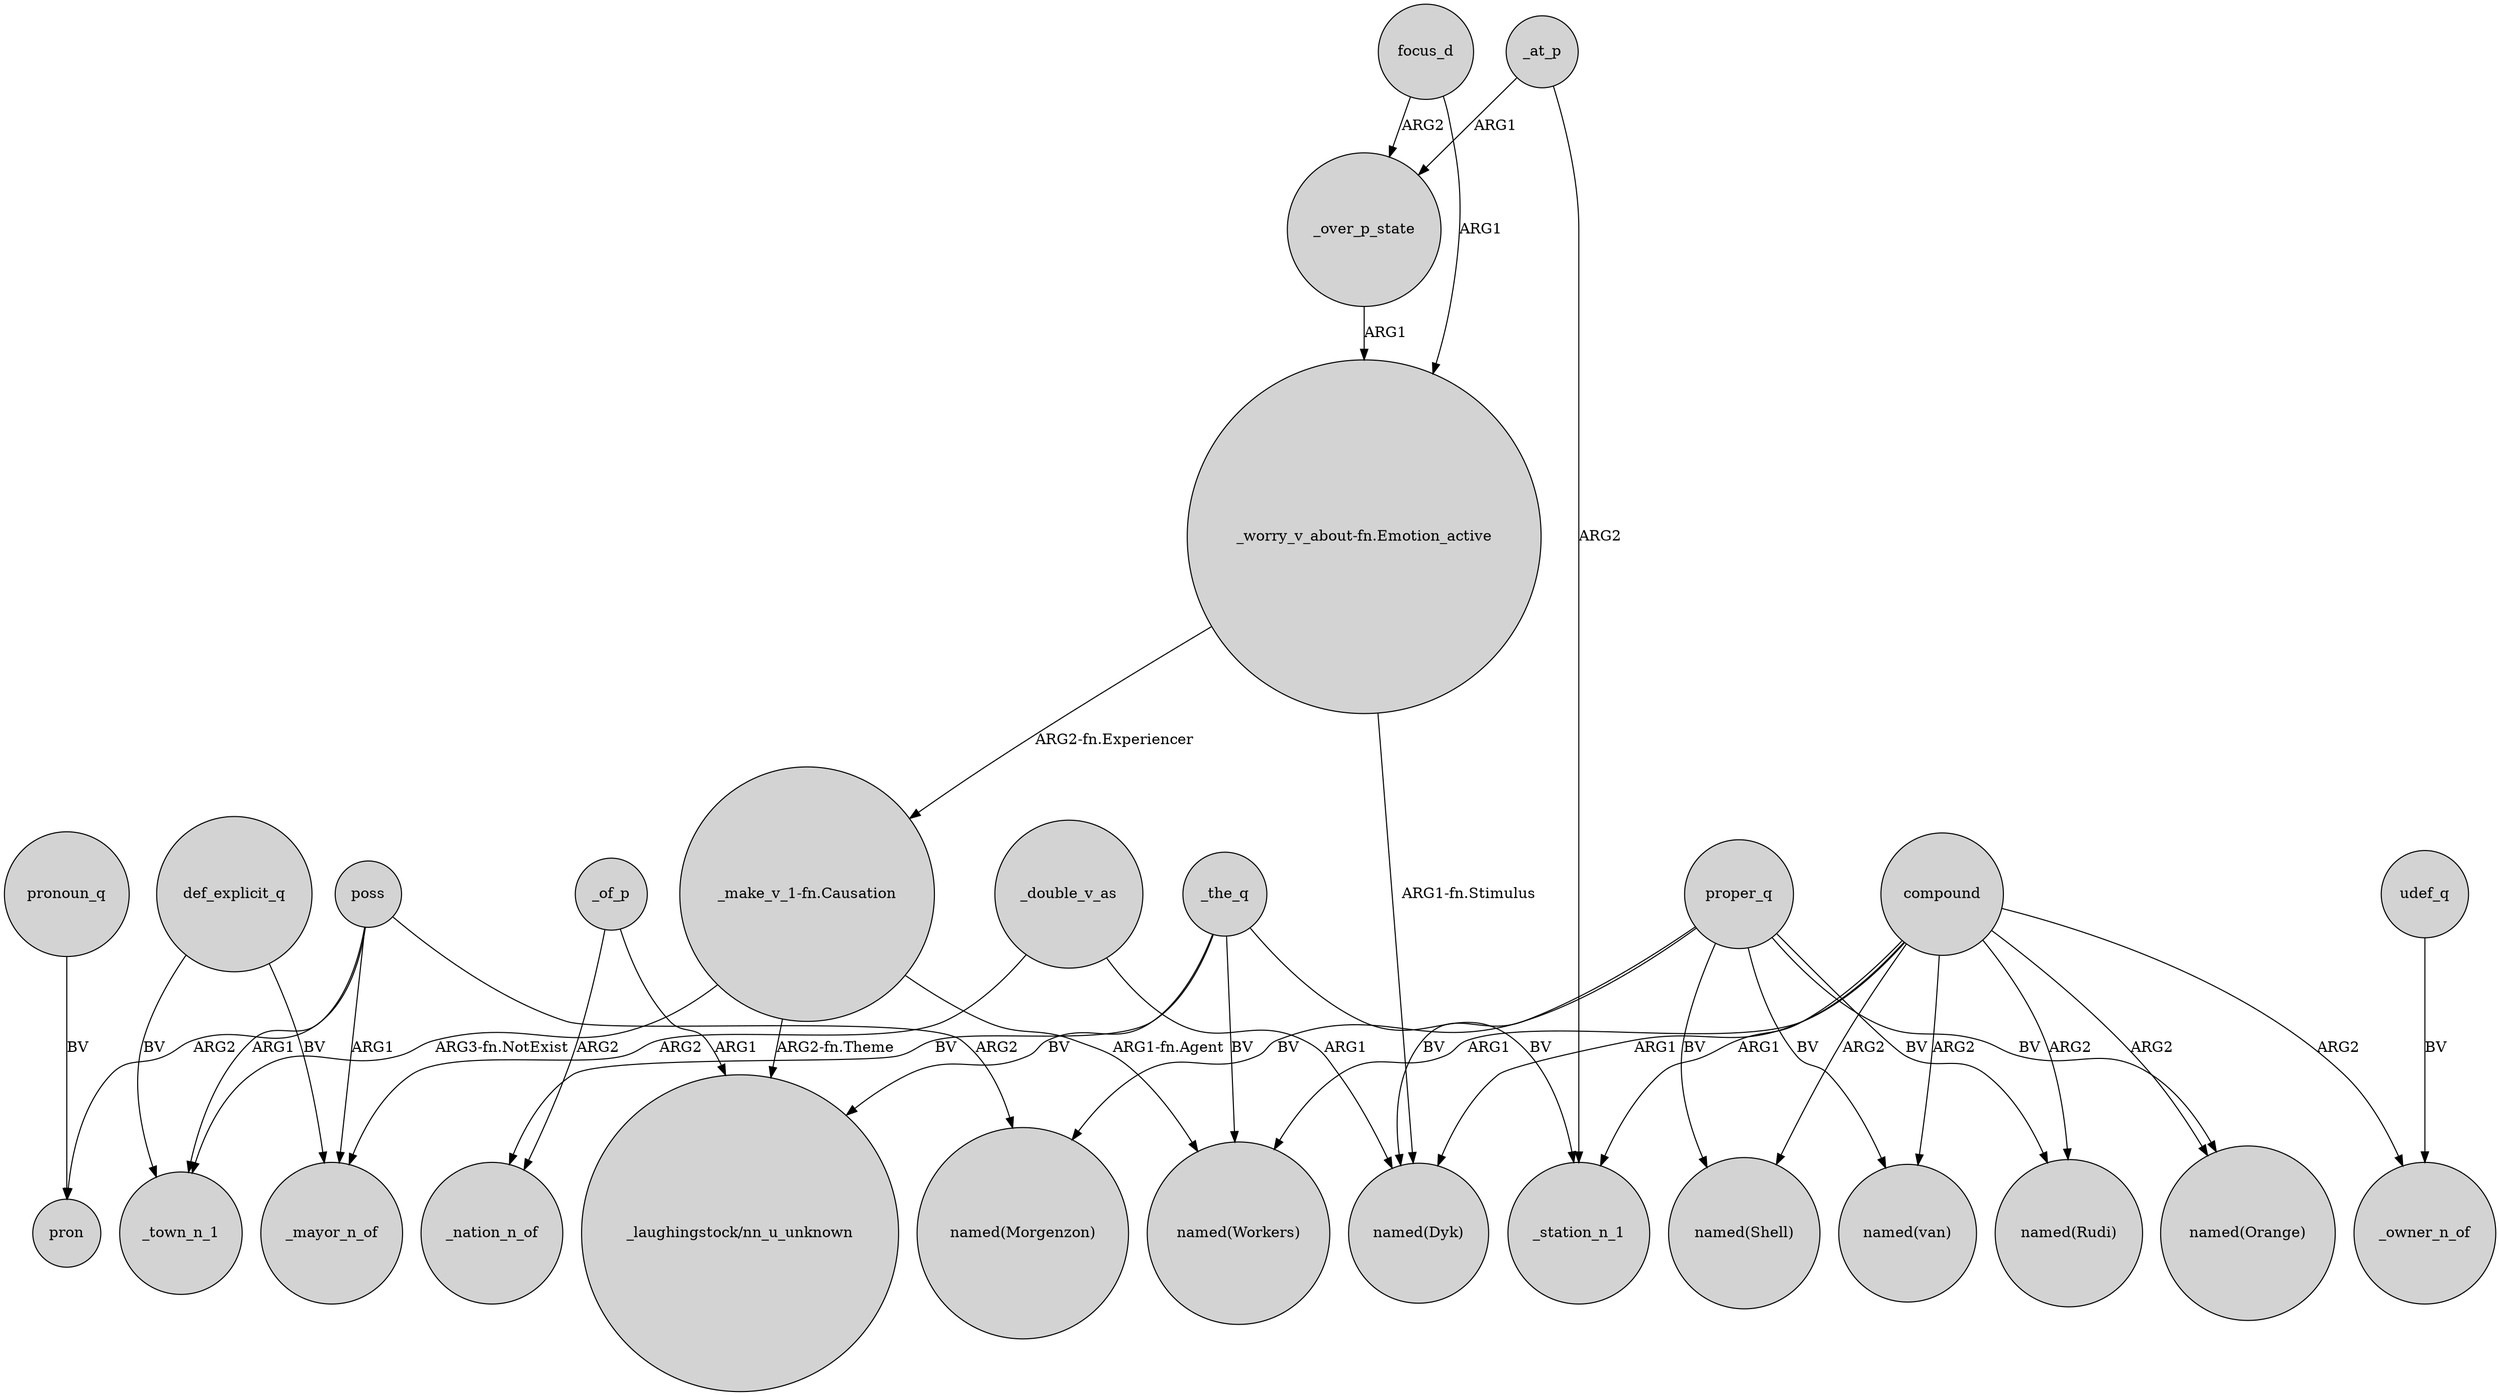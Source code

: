 digraph {
	node [shape=circle style=filled]
	focus_d -> "_worry_v_about-fn.Emotion_active" [label=ARG1]
	_double_v_as -> _mayor_n_of [label=ARG2]
	_the_q -> "_laughingstock/nn_u_unknown" [label=BV]
	_at_p -> _over_p_state [label=ARG1]
	poss -> pron [label=ARG2]
	compound -> "named(Dyk)" [label=ARG1]
	focus_d -> _over_p_state [label=ARG2]
	_at_p -> _station_n_1 [label=ARG2]
	"_make_v_1-fn.Causation" -> "named(Workers)" [label="ARG1-fn.Agent"]
	poss -> _town_n_1 [label=ARG1]
	proper_q -> "named(van)" [label=BV]
	compound -> "named(Orange)" [label=ARG2]
	compound -> "named(Rudi)" [label=ARG2]
	proper_q -> "named(Morgenzon)" [label=BV]
	"_worry_v_about-fn.Emotion_active" -> "_make_v_1-fn.Causation" [label="ARG2-fn.Experiencer"]
	_double_v_as -> "named(Dyk)" [label=ARG1]
	_the_q -> _station_n_1 [label=BV]
	proper_q -> "named(Rudi)" [label=BV]
	pronoun_q -> pron [label=BV]
	compound -> _station_n_1 [label=ARG1]
	_of_p -> _nation_n_of [label=ARG2]
	proper_q -> "named(Orange)" [label=BV]
	_the_q -> _nation_n_of [label=BV]
	compound -> _owner_n_of [label=ARG2]
	def_explicit_q -> _town_n_1 [label=BV]
	compound -> "named(Workers)" [label=ARG1]
	_of_p -> "_laughingstock/nn_u_unknown" [label=ARG1]
	"_worry_v_about-fn.Emotion_active" -> "named(Dyk)" [label="ARG1-fn.Stimulus"]
	_over_p_state -> "_worry_v_about-fn.Emotion_active" [label=ARG1]
	def_explicit_q -> _mayor_n_of [label=BV]
	udef_q -> _owner_n_of [label=BV]
	compound -> "named(van)" [label=ARG2]
	poss -> _mayor_n_of [label=ARG1]
	"_make_v_1-fn.Causation" -> "_laughingstock/nn_u_unknown" [label="ARG2-fn.Theme"]
	"_make_v_1-fn.Causation" -> _town_n_1 [label="ARG3-fn.NotExist"]
	proper_q -> "named(Shell)" [label=BV]
	compound -> "named(Shell)" [label=ARG2]
	poss -> "named(Morgenzon)" [label=ARG2]
	proper_q -> "named(Dyk)" [label=BV]
	_the_q -> "named(Workers)" [label=BV]
}
